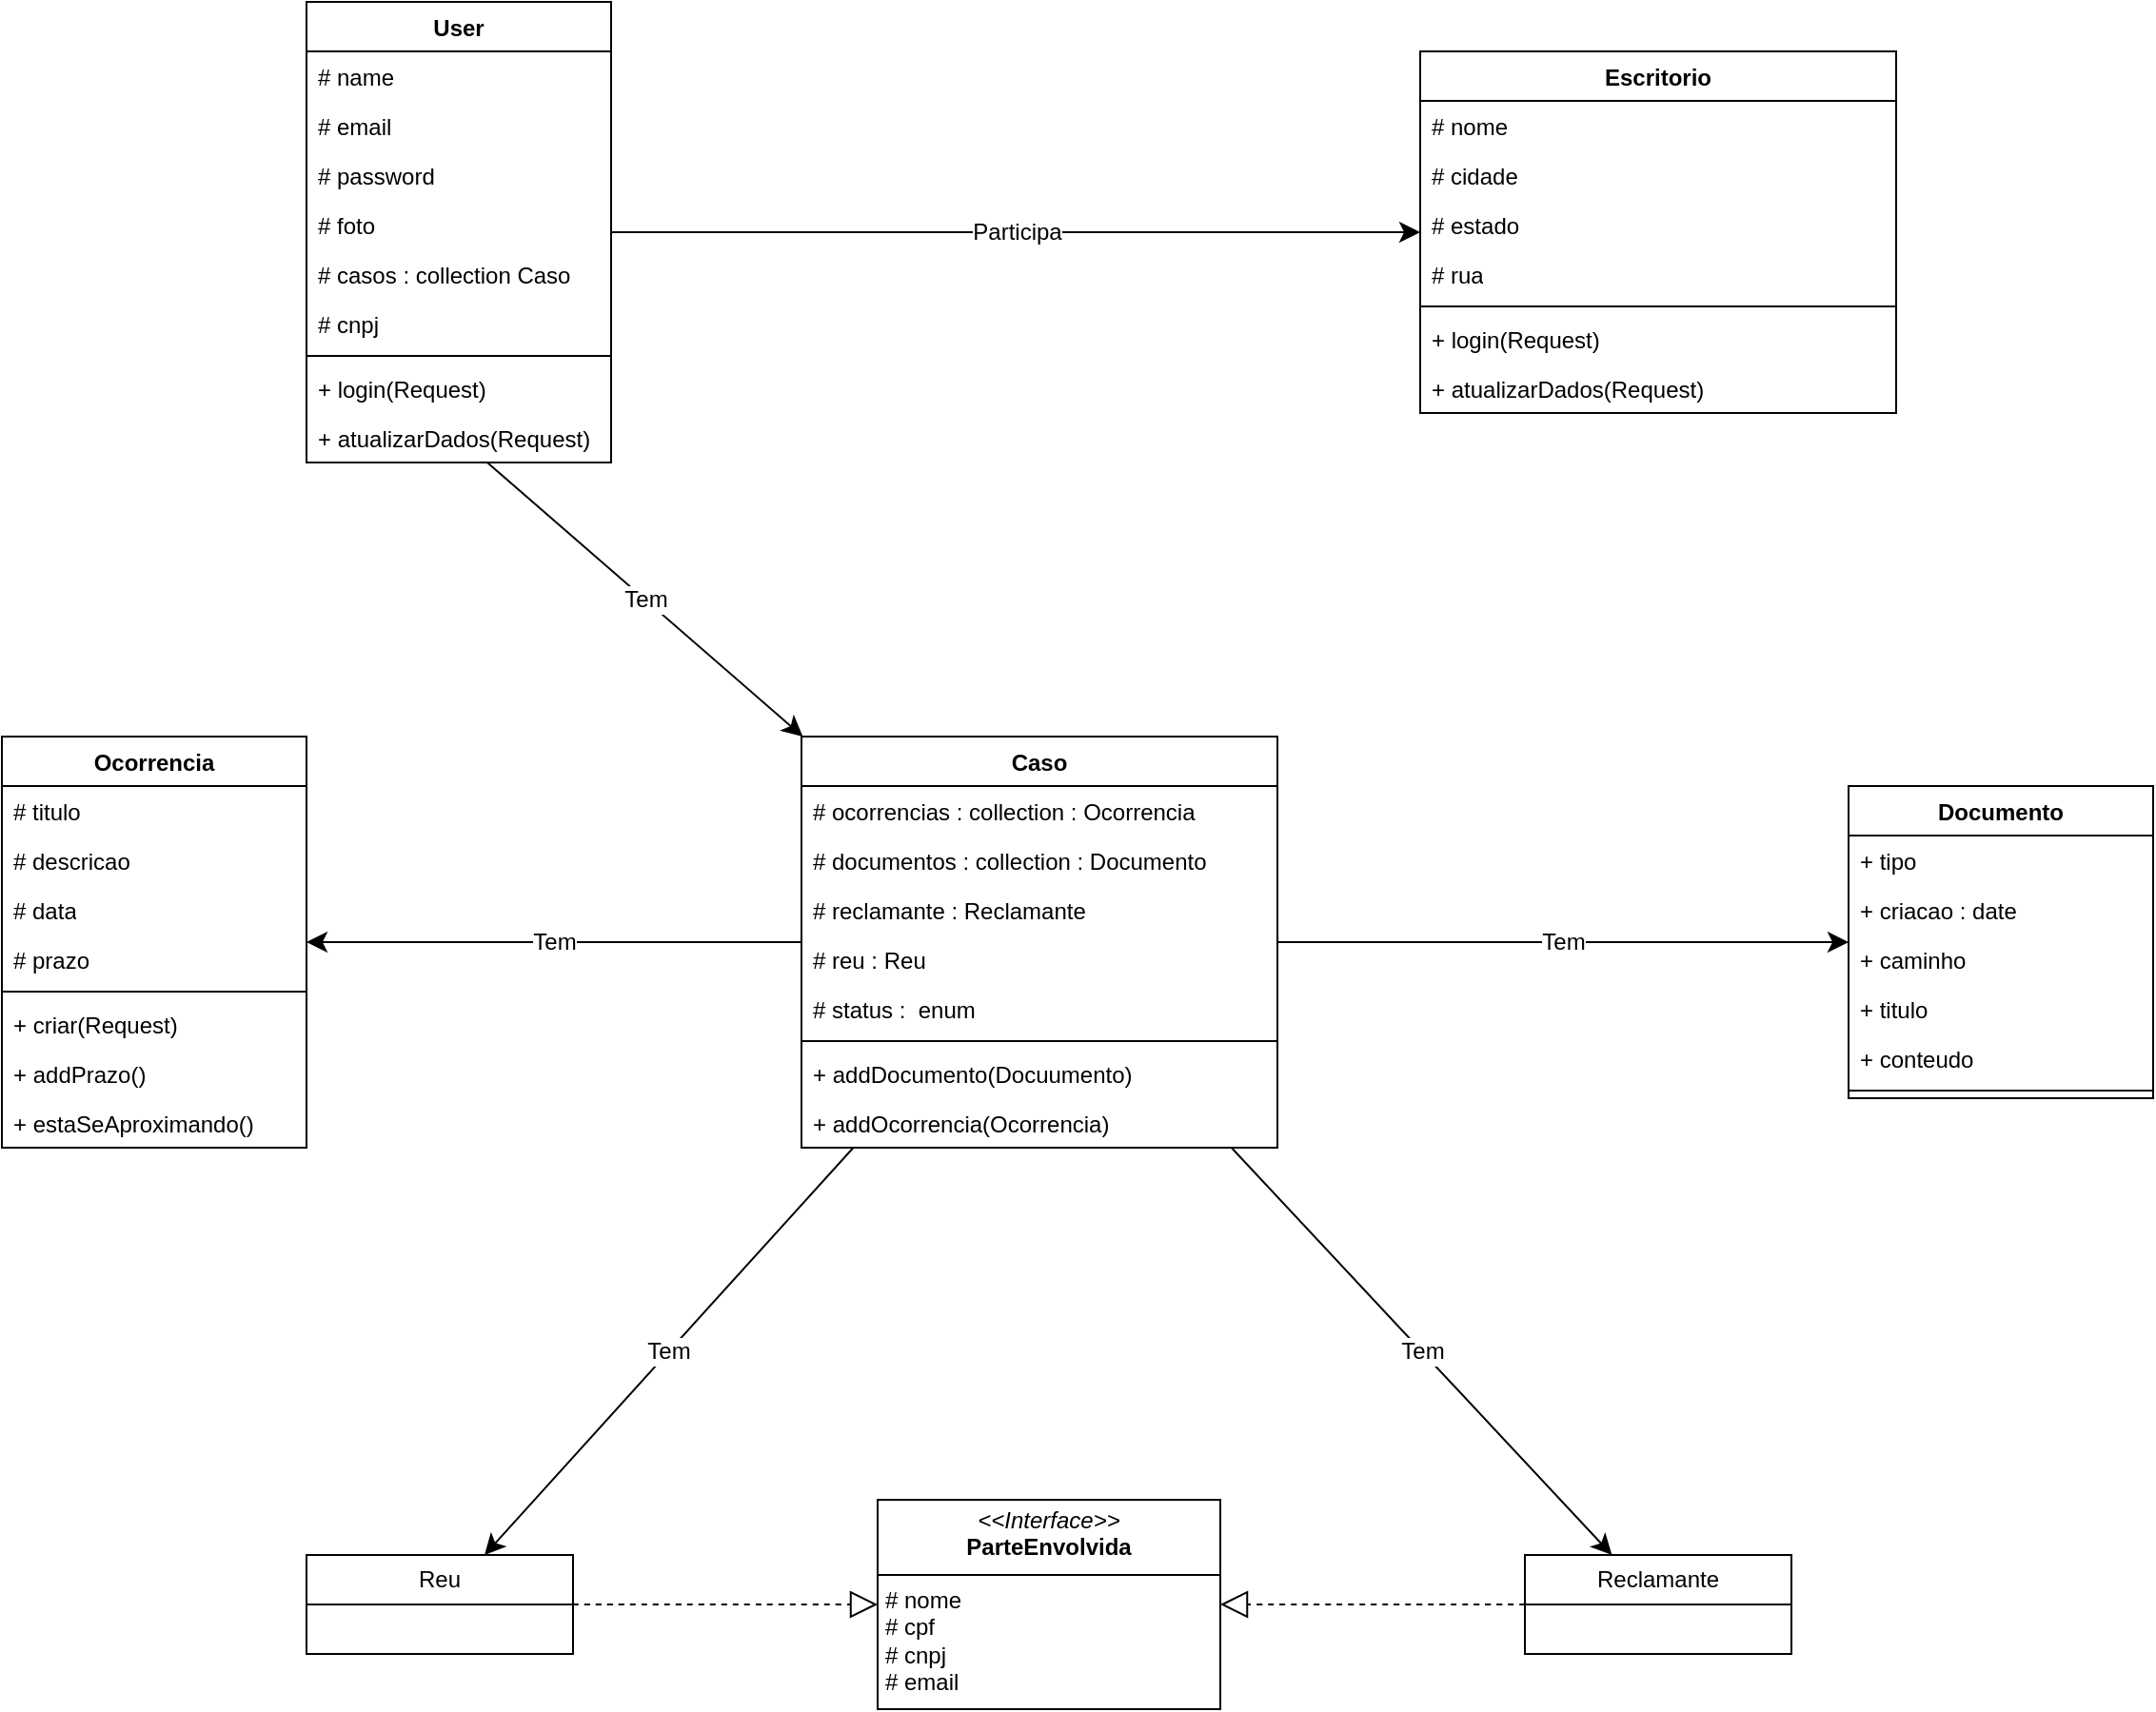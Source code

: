 <mxfile version="26.2.2">
  <diagram name="Página-1" id="TpHatPyR3FrPLHX_EbL4">
    <mxGraphModel dx="1999" dy="612" grid="1" gridSize="10" guides="1" tooltips="1" connect="1" arrows="1" fold="1" page="1" pageScale="1" pageWidth="827" pageHeight="1169" math="0" shadow="0">
      <root>
        <mxCell id="0" />
        <mxCell id="1" parent="0" />
        <mxCell id="ytm4e1ZYJpEO7YZgTedA-3" value="Participa" style="edgeStyle=none;curved=1;rounded=0;orthogonalLoop=1;jettySize=auto;html=1;fontSize=12;startSize=8;endSize=8;" edge="1" parent="1" source="cz2Y5AYXeU2RUNFiCwx_-1" target="cz2Y5AYXeU2RUNFiCwx_-36">
          <mxGeometry relative="1" as="geometry" />
        </mxCell>
        <mxCell id="cz2Y5AYXeU2RUNFiCwx_-1" value="User" style="swimlane;fontStyle=1;align=center;verticalAlign=top;childLayout=stackLayout;horizontal=1;startSize=26;horizontalStack=0;resizeParent=1;resizeParentMax=0;resizeLast=0;collapsible=1;marginBottom=0;whiteSpace=wrap;html=1;" parent="1" vertex="1">
          <mxGeometry x="-360" y="234" width="160" height="242" as="geometry" />
        </mxCell>
        <mxCell id="cz2Y5AYXeU2RUNFiCwx_-5" value="# name" style="text;strokeColor=none;fillColor=none;align=left;verticalAlign=top;spacingLeft=4;spacingRight=4;overflow=hidden;rotatable=0;points=[[0,0.5],[1,0.5]];portConstraint=eastwest;whiteSpace=wrap;html=1;" parent="cz2Y5AYXeU2RUNFiCwx_-1" vertex="1">
          <mxGeometry y="26" width="160" height="26" as="geometry" />
        </mxCell>
        <mxCell id="cz2Y5AYXeU2RUNFiCwx_-6" value="# email" style="text;strokeColor=none;fillColor=none;align=left;verticalAlign=top;spacingLeft=4;spacingRight=4;overflow=hidden;rotatable=0;points=[[0,0.5],[1,0.5]];portConstraint=eastwest;whiteSpace=wrap;html=1;" parent="cz2Y5AYXeU2RUNFiCwx_-1" vertex="1">
          <mxGeometry y="52" width="160" height="26" as="geometry" />
        </mxCell>
        <mxCell id="cz2Y5AYXeU2RUNFiCwx_-2" value="# password" style="text;strokeColor=none;fillColor=none;align=left;verticalAlign=top;spacingLeft=4;spacingRight=4;overflow=hidden;rotatable=0;points=[[0,0.5],[1,0.5]];portConstraint=eastwest;whiteSpace=wrap;html=1;" parent="cz2Y5AYXeU2RUNFiCwx_-1" vertex="1">
          <mxGeometry y="78" width="160" height="26" as="geometry" />
        </mxCell>
        <mxCell id="cz2Y5AYXeU2RUNFiCwx_-7" value="# foto" style="text;strokeColor=none;fillColor=none;align=left;verticalAlign=top;spacingLeft=4;spacingRight=4;overflow=hidden;rotatable=0;points=[[0,0.5],[1,0.5]];portConstraint=eastwest;whiteSpace=wrap;html=1;" parent="cz2Y5AYXeU2RUNFiCwx_-1" vertex="1">
          <mxGeometry y="104" width="160" height="26" as="geometry" />
        </mxCell>
        <mxCell id="ytm4e1ZYJpEO7YZgTedA-4" value="# casos : collection Caso" style="text;strokeColor=none;fillColor=none;align=left;verticalAlign=top;spacingLeft=4;spacingRight=4;overflow=hidden;rotatable=0;points=[[0,0.5],[1,0.5]];portConstraint=eastwest;whiteSpace=wrap;html=1;" vertex="1" parent="cz2Y5AYXeU2RUNFiCwx_-1">
          <mxGeometry y="130" width="160" height="26" as="geometry" />
        </mxCell>
        <mxCell id="ytm4e1ZYJpEO7YZgTedA-5" value="# cnpj" style="text;strokeColor=none;fillColor=none;align=left;verticalAlign=top;spacingLeft=4;spacingRight=4;overflow=hidden;rotatable=0;points=[[0,0.5],[1,0.5]];portConstraint=eastwest;whiteSpace=wrap;html=1;" vertex="1" parent="cz2Y5AYXeU2RUNFiCwx_-1">
          <mxGeometry y="156" width="160" height="26" as="geometry" />
        </mxCell>
        <mxCell id="cz2Y5AYXeU2RUNFiCwx_-3" value="" style="line;strokeWidth=1;fillColor=none;align=left;verticalAlign=middle;spacingTop=-1;spacingLeft=3;spacingRight=3;rotatable=0;labelPosition=right;points=[];portConstraint=eastwest;strokeColor=inherit;" parent="cz2Y5AYXeU2RUNFiCwx_-1" vertex="1">
          <mxGeometry y="182" width="160" height="8" as="geometry" />
        </mxCell>
        <mxCell id="cz2Y5AYXeU2RUNFiCwx_-4" value="+ login(Request)" style="text;strokeColor=none;fillColor=none;align=left;verticalAlign=top;spacingLeft=4;spacingRight=4;overflow=hidden;rotatable=0;points=[[0,0.5],[1,0.5]];portConstraint=eastwest;whiteSpace=wrap;html=1;" parent="cz2Y5AYXeU2RUNFiCwx_-1" vertex="1">
          <mxGeometry y="190" width="160" height="26" as="geometry" />
        </mxCell>
        <mxCell id="cz2Y5AYXeU2RUNFiCwx_-8" value="+ atualizarDados(Request)" style="text;strokeColor=none;fillColor=none;align=left;verticalAlign=top;spacingLeft=4;spacingRight=4;overflow=hidden;rotatable=0;points=[[0,0.5],[1,0.5]];portConstraint=eastwest;whiteSpace=wrap;html=1;" parent="cz2Y5AYXeU2RUNFiCwx_-1" vertex="1">
          <mxGeometry y="216" width="160" height="26" as="geometry" />
        </mxCell>
        <mxCell id="cz2Y5AYXeU2RUNFiCwx_-36" value="Escritorio" style="swimlane;fontStyle=1;align=center;verticalAlign=top;childLayout=stackLayout;horizontal=1;startSize=26;horizontalStack=0;resizeParent=1;resizeParentMax=0;resizeLast=0;collapsible=1;marginBottom=0;whiteSpace=wrap;html=1;" parent="1" vertex="1">
          <mxGeometry x="225" y="260" width="250" height="190" as="geometry" />
        </mxCell>
        <mxCell id="cz2Y5AYXeU2RUNFiCwx_-37" value="# nome" style="text;strokeColor=none;fillColor=none;align=left;verticalAlign=top;spacingLeft=4;spacingRight=4;overflow=hidden;rotatable=0;points=[[0,0.5],[1,0.5]];portConstraint=eastwest;whiteSpace=wrap;html=1;" parent="cz2Y5AYXeU2RUNFiCwx_-36" vertex="1">
          <mxGeometry y="26" width="250" height="26" as="geometry" />
        </mxCell>
        <mxCell id="cz2Y5AYXeU2RUNFiCwx_-39" value="# cidade" style="text;strokeColor=none;fillColor=none;align=left;verticalAlign=top;spacingLeft=4;spacingRight=4;overflow=hidden;rotatable=0;points=[[0,0.5],[1,0.5]];portConstraint=eastwest;whiteSpace=wrap;html=1;" parent="cz2Y5AYXeU2RUNFiCwx_-36" vertex="1">
          <mxGeometry y="52" width="250" height="26" as="geometry" />
        </mxCell>
        <mxCell id="cz2Y5AYXeU2RUNFiCwx_-40" value="# estado" style="text;strokeColor=none;fillColor=none;align=left;verticalAlign=top;spacingLeft=4;spacingRight=4;overflow=hidden;rotatable=0;points=[[0,0.5],[1,0.5]];portConstraint=eastwest;whiteSpace=wrap;html=1;" parent="cz2Y5AYXeU2RUNFiCwx_-36" vertex="1">
          <mxGeometry y="78" width="250" height="26" as="geometry" />
        </mxCell>
        <mxCell id="cz2Y5AYXeU2RUNFiCwx_-38" value="# rua" style="text;strokeColor=none;fillColor=none;align=left;verticalAlign=top;spacingLeft=4;spacingRight=4;overflow=hidden;rotatable=0;points=[[0,0.5],[1,0.5]];portConstraint=eastwest;whiteSpace=wrap;html=1;" parent="cz2Y5AYXeU2RUNFiCwx_-36" vertex="1">
          <mxGeometry y="104" width="250" height="26" as="geometry" />
        </mxCell>
        <mxCell id="cz2Y5AYXeU2RUNFiCwx_-41" value="" style="line;strokeWidth=1;fillColor=none;align=left;verticalAlign=middle;spacingTop=-1;spacingLeft=3;spacingRight=3;rotatable=0;labelPosition=right;points=[];portConstraint=eastwest;strokeColor=inherit;" parent="cz2Y5AYXeU2RUNFiCwx_-36" vertex="1">
          <mxGeometry y="130" width="250" height="8" as="geometry" />
        </mxCell>
        <mxCell id="cz2Y5AYXeU2RUNFiCwx_-42" value="+ login(Request)" style="text;strokeColor=none;fillColor=none;align=left;verticalAlign=top;spacingLeft=4;spacingRight=4;overflow=hidden;rotatable=0;points=[[0,0.5],[1,0.5]];portConstraint=eastwest;whiteSpace=wrap;html=1;" parent="cz2Y5AYXeU2RUNFiCwx_-36" vertex="1">
          <mxGeometry y="138" width="250" height="26" as="geometry" />
        </mxCell>
        <mxCell id="cz2Y5AYXeU2RUNFiCwx_-43" value="+ atualizarDados(Request)" style="text;strokeColor=none;fillColor=none;align=left;verticalAlign=top;spacingLeft=4;spacingRight=4;overflow=hidden;rotatable=0;points=[[0,0.5],[1,0.5]];portConstraint=eastwest;whiteSpace=wrap;html=1;" parent="cz2Y5AYXeU2RUNFiCwx_-36" vertex="1">
          <mxGeometry y="164" width="250" height="26" as="geometry" />
        </mxCell>
        <mxCell id="cz2Y5AYXeU2RUNFiCwx_-72" value="Tem" style="edgeStyle=none;curved=1;rounded=0;orthogonalLoop=1;jettySize=auto;html=1;fontSize=12;startSize=8;endSize=8;" parent="1" source="cz2Y5AYXeU2RUNFiCwx_-50" target="cz2Y5AYXeU2RUNFiCwx_-63" edge="1">
          <mxGeometry relative="1" as="geometry" />
        </mxCell>
        <mxCell id="cz2Y5AYXeU2RUNFiCwx_-91" value="Tem" style="edgeStyle=none;curved=1;rounded=0;orthogonalLoop=1;jettySize=auto;html=1;fontSize=12;startSize=8;endSize=8;" parent="1" source="cz2Y5AYXeU2RUNFiCwx_-50" target="cz2Y5AYXeU2RUNFiCwx_-82" edge="1">
          <mxGeometry relative="1" as="geometry" />
        </mxCell>
        <mxCell id="cz2Y5AYXeU2RUNFiCwx_-102" value="Tem" style="edgeStyle=none;curved=1;rounded=0;orthogonalLoop=1;jettySize=auto;html=1;fontSize=12;startSize=8;endSize=8;" parent="1" source="cz2Y5AYXeU2RUNFiCwx_-50" target="cz2Y5AYXeU2RUNFiCwx_-97" edge="1">
          <mxGeometry relative="1" as="geometry" />
        </mxCell>
        <mxCell id="cz2Y5AYXeU2RUNFiCwx_-103" value="Tem" style="edgeStyle=none;curved=1;rounded=0;orthogonalLoop=1;jettySize=auto;html=1;fontSize=12;startSize=8;endSize=8;" parent="1" source="cz2Y5AYXeU2RUNFiCwx_-50" target="cz2Y5AYXeU2RUNFiCwx_-101" edge="1">
          <mxGeometry relative="1" as="geometry" />
        </mxCell>
        <mxCell id="cz2Y5AYXeU2RUNFiCwx_-50" value="Caso" style="swimlane;fontStyle=1;align=center;verticalAlign=top;childLayout=stackLayout;horizontal=1;startSize=26;horizontalStack=0;resizeParent=1;resizeParentMax=0;resizeLast=0;collapsible=1;marginBottom=0;whiteSpace=wrap;html=1;" parent="1" vertex="1">
          <mxGeometry x="-100" y="620" width="250" height="216" as="geometry" />
        </mxCell>
        <mxCell id="cz2Y5AYXeU2RUNFiCwx_-51" value="# ocorrencias : collection : Ocorrencia" style="text;strokeColor=none;fillColor=none;align=left;verticalAlign=top;spacingLeft=4;spacingRight=4;overflow=hidden;rotatable=0;points=[[0,0.5],[1,0.5]];portConstraint=eastwest;whiteSpace=wrap;html=1;" parent="cz2Y5AYXeU2RUNFiCwx_-50" vertex="1">
          <mxGeometry y="26" width="250" height="26" as="geometry" />
        </mxCell>
        <mxCell id="cz2Y5AYXeU2RUNFiCwx_-54" value="# documentos : collection : Documento" style="text;strokeColor=none;fillColor=none;align=left;verticalAlign=top;spacingLeft=4;spacingRight=4;overflow=hidden;rotatable=0;points=[[0,0.5],[1,0.5]];portConstraint=eastwest;whiteSpace=wrap;html=1;" parent="cz2Y5AYXeU2RUNFiCwx_-50" vertex="1">
          <mxGeometry y="52" width="250" height="26" as="geometry" />
        </mxCell>
        <mxCell id="cz2Y5AYXeU2RUNFiCwx_-56" value="# reclamante : Reclamante" style="text;strokeColor=none;fillColor=none;align=left;verticalAlign=top;spacingLeft=4;spacingRight=4;overflow=hidden;rotatable=0;points=[[0,0.5],[1,0.5]];portConstraint=eastwest;whiteSpace=wrap;html=1;" parent="cz2Y5AYXeU2RUNFiCwx_-50" vertex="1">
          <mxGeometry y="78" width="250" height="26" as="geometry" />
        </mxCell>
        <mxCell id="cz2Y5AYXeU2RUNFiCwx_-55" value="# reu : Reu" style="text;strokeColor=none;fillColor=none;align=left;verticalAlign=top;spacingLeft=4;spacingRight=4;overflow=hidden;rotatable=0;points=[[0,0.5],[1,0.5]];portConstraint=eastwest;whiteSpace=wrap;html=1;" parent="cz2Y5AYXeU2RUNFiCwx_-50" vertex="1">
          <mxGeometry y="104" width="250" height="26" as="geometry" />
        </mxCell>
        <mxCell id="cz2Y5AYXeU2RUNFiCwx_-57" value="# status :&amp;nbsp; enum" style="text;strokeColor=none;fillColor=none;align=left;verticalAlign=top;spacingLeft=4;spacingRight=4;overflow=hidden;rotatable=0;points=[[0,0.5],[1,0.5]];portConstraint=eastwest;whiteSpace=wrap;html=1;" parent="cz2Y5AYXeU2RUNFiCwx_-50" vertex="1">
          <mxGeometry y="130" width="250" height="26" as="geometry" />
        </mxCell>
        <mxCell id="cz2Y5AYXeU2RUNFiCwx_-52" value="" style="line;strokeWidth=1;fillColor=none;align=left;verticalAlign=middle;spacingTop=-1;spacingLeft=3;spacingRight=3;rotatable=0;labelPosition=right;points=[];portConstraint=eastwest;strokeColor=inherit;" parent="cz2Y5AYXeU2RUNFiCwx_-50" vertex="1">
          <mxGeometry y="156" width="250" height="8" as="geometry" />
        </mxCell>
        <mxCell id="cz2Y5AYXeU2RUNFiCwx_-53" value="+ addDocumento(Docuumento)" style="text;strokeColor=none;fillColor=none;align=left;verticalAlign=top;spacingLeft=4;spacingRight=4;overflow=hidden;rotatable=0;points=[[0,0.5],[1,0.5]];portConstraint=eastwest;whiteSpace=wrap;html=1;" parent="cz2Y5AYXeU2RUNFiCwx_-50" vertex="1">
          <mxGeometry y="164" width="250" height="26" as="geometry" />
        </mxCell>
        <mxCell id="cz2Y5AYXeU2RUNFiCwx_-58" value="+ addOcorrencia(Ocorrencia)" style="text;strokeColor=none;fillColor=none;align=left;verticalAlign=top;spacingLeft=4;spacingRight=4;overflow=hidden;rotatable=0;points=[[0,0.5],[1,0.5]];portConstraint=eastwest;whiteSpace=wrap;html=1;" parent="cz2Y5AYXeU2RUNFiCwx_-50" vertex="1">
          <mxGeometry y="190" width="250" height="26" as="geometry" />
        </mxCell>
        <mxCell id="cz2Y5AYXeU2RUNFiCwx_-63" value="Ocorrencia" style="swimlane;fontStyle=1;align=center;verticalAlign=top;childLayout=stackLayout;horizontal=1;startSize=26;horizontalStack=0;resizeParent=1;resizeParentMax=0;resizeLast=0;collapsible=1;marginBottom=0;whiteSpace=wrap;html=1;" parent="1" vertex="1">
          <mxGeometry x="-520" y="620" width="160" height="216" as="geometry" />
        </mxCell>
        <mxCell id="cz2Y5AYXeU2RUNFiCwx_-64" value="# titulo" style="text;strokeColor=none;fillColor=none;align=left;verticalAlign=top;spacingLeft=4;spacingRight=4;overflow=hidden;rotatable=0;points=[[0,0.5],[1,0.5]];portConstraint=eastwest;whiteSpace=wrap;html=1;" parent="cz2Y5AYXeU2RUNFiCwx_-63" vertex="1">
          <mxGeometry y="26" width="160" height="26" as="geometry" />
        </mxCell>
        <mxCell id="cz2Y5AYXeU2RUNFiCwx_-67" value="# descricao" style="text;strokeColor=none;fillColor=none;align=left;verticalAlign=top;spacingLeft=4;spacingRight=4;overflow=hidden;rotatable=0;points=[[0,0.5],[1,0.5]];portConstraint=eastwest;whiteSpace=wrap;html=1;" parent="cz2Y5AYXeU2RUNFiCwx_-63" vertex="1">
          <mxGeometry y="52" width="160" height="26" as="geometry" />
        </mxCell>
        <mxCell id="cz2Y5AYXeU2RUNFiCwx_-68" value="# data" style="text;strokeColor=none;fillColor=none;align=left;verticalAlign=top;spacingLeft=4;spacingRight=4;overflow=hidden;rotatable=0;points=[[0,0.5],[1,0.5]];portConstraint=eastwest;whiteSpace=wrap;html=1;" parent="cz2Y5AYXeU2RUNFiCwx_-63" vertex="1">
          <mxGeometry y="78" width="160" height="26" as="geometry" />
        </mxCell>
        <mxCell id="cz2Y5AYXeU2RUNFiCwx_-69" value="# prazo" style="text;strokeColor=none;fillColor=none;align=left;verticalAlign=top;spacingLeft=4;spacingRight=4;overflow=hidden;rotatable=0;points=[[0,0.5],[1,0.5]];portConstraint=eastwest;whiteSpace=wrap;html=1;" parent="cz2Y5AYXeU2RUNFiCwx_-63" vertex="1">
          <mxGeometry y="104" width="160" height="26" as="geometry" />
        </mxCell>
        <mxCell id="cz2Y5AYXeU2RUNFiCwx_-65" value="" style="line;strokeWidth=1;fillColor=none;align=left;verticalAlign=middle;spacingTop=-1;spacingLeft=3;spacingRight=3;rotatable=0;labelPosition=right;points=[];portConstraint=eastwest;strokeColor=inherit;" parent="cz2Y5AYXeU2RUNFiCwx_-63" vertex="1">
          <mxGeometry y="130" width="160" height="8" as="geometry" />
        </mxCell>
        <mxCell id="cz2Y5AYXeU2RUNFiCwx_-66" value="+ criar(Request)" style="text;strokeColor=none;fillColor=none;align=left;verticalAlign=top;spacingLeft=4;spacingRight=4;overflow=hidden;rotatable=0;points=[[0,0.5],[1,0.5]];portConstraint=eastwest;whiteSpace=wrap;html=1;" parent="cz2Y5AYXeU2RUNFiCwx_-63" vertex="1">
          <mxGeometry y="138" width="160" height="26" as="geometry" />
        </mxCell>
        <mxCell id="cz2Y5AYXeU2RUNFiCwx_-70" value="+ addPrazo()" style="text;strokeColor=none;fillColor=none;align=left;verticalAlign=top;spacingLeft=4;spacingRight=4;overflow=hidden;rotatable=0;points=[[0,0.5],[1,0.5]];portConstraint=eastwest;whiteSpace=wrap;html=1;" parent="cz2Y5AYXeU2RUNFiCwx_-63" vertex="1">
          <mxGeometry y="164" width="160" height="26" as="geometry" />
        </mxCell>
        <mxCell id="cz2Y5AYXeU2RUNFiCwx_-71" value="+ estaSeAproximando()" style="text;strokeColor=none;fillColor=none;align=left;verticalAlign=top;spacingLeft=4;spacingRight=4;overflow=hidden;rotatable=0;points=[[0,0.5],[1,0.5]];portConstraint=eastwest;whiteSpace=wrap;html=1;" parent="cz2Y5AYXeU2RUNFiCwx_-63" vertex="1">
          <mxGeometry y="190" width="160" height="26" as="geometry" />
        </mxCell>
        <mxCell id="cz2Y5AYXeU2RUNFiCwx_-82" value="Documento" style="swimlane;fontStyle=1;align=center;verticalAlign=top;childLayout=stackLayout;horizontal=1;startSize=26;horizontalStack=0;resizeParent=1;resizeParentMax=0;resizeLast=0;collapsible=1;marginBottom=0;whiteSpace=wrap;html=1;" parent="1" vertex="1">
          <mxGeometry x="450" y="646" width="160" height="164" as="geometry" />
        </mxCell>
        <mxCell id="cz2Y5AYXeU2RUNFiCwx_-83" value="+ tipo" style="text;strokeColor=none;fillColor=none;align=left;verticalAlign=top;spacingLeft=4;spacingRight=4;overflow=hidden;rotatable=0;points=[[0,0.5],[1,0.5]];portConstraint=eastwest;whiteSpace=wrap;html=1;" parent="cz2Y5AYXeU2RUNFiCwx_-82" vertex="1">
          <mxGeometry y="26" width="160" height="26" as="geometry" />
        </mxCell>
        <mxCell id="cz2Y5AYXeU2RUNFiCwx_-87" value="+ criacao : date" style="text;strokeColor=none;fillColor=none;align=left;verticalAlign=top;spacingLeft=4;spacingRight=4;overflow=hidden;rotatable=0;points=[[0,0.5],[1,0.5]];portConstraint=eastwest;whiteSpace=wrap;html=1;" parent="cz2Y5AYXeU2RUNFiCwx_-82" vertex="1">
          <mxGeometry y="52" width="160" height="26" as="geometry" />
        </mxCell>
        <mxCell id="oOwPTbkBHQnU6VfPbYMr-1" value="+ caminho" style="text;strokeColor=none;fillColor=none;align=left;verticalAlign=top;spacingLeft=4;spacingRight=4;overflow=hidden;rotatable=0;points=[[0,0.5],[1,0.5]];portConstraint=eastwest;whiteSpace=wrap;html=1;" parent="cz2Y5AYXeU2RUNFiCwx_-82" vertex="1">
          <mxGeometry y="78" width="160" height="26" as="geometry" />
        </mxCell>
        <mxCell id="cz2Y5AYXeU2RUNFiCwx_-88" value="+ titulo" style="text;strokeColor=none;fillColor=none;align=left;verticalAlign=top;spacingLeft=4;spacingRight=4;overflow=hidden;rotatable=0;points=[[0,0.5],[1,0.5]];portConstraint=eastwest;whiteSpace=wrap;html=1;" parent="cz2Y5AYXeU2RUNFiCwx_-82" vertex="1">
          <mxGeometry y="104" width="160" height="26" as="geometry" />
        </mxCell>
        <mxCell id="cz2Y5AYXeU2RUNFiCwx_-89" value="+ conteudo" style="text;strokeColor=none;fillColor=none;align=left;verticalAlign=top;spacingLeft=4;spacingRight=4;overflow=hidden;rotatable=0;points=[[0,0.5],[1,0.5]];portConstraint=eastwest;whiteSpace=wrap;html=1;" parent="cz2Y5AYXeU2RUNFiCwx_-82" vertex="1">
          <mxGeometry y="130" width="160" height="26" as="geometry" />
        </mxCell>
        <mxCell id="cz2Y5AYXeU2RUNFiCwx_-84" value="" style="line;strokeWidth=1;fillColor=none;align=left;verticalAlign=middle;spacingTop=-1;spacingLeft=3;spacingRight=3;rotatable=0;labelPosition=right;points=[];portConstraint=eastwest;strokeColor=inherit;" parent="cz2Y5AYXeU2RUNFiCwx_-82" vertex="1">
          <mxGeometry y="156" width="160" height="8" as="geometry" />
        </mxCell>
        <mxCell id="cz2Y5AYXeU2RUNFiCwx_-92" value="&lt;p style=&quot;margin:0px;margin-top:4px;text-align:center;&quot;&gt;&lt;i&gt;&amp;lt;&amp;lt;Interface&amp;gt;&amp;gt;&lt;/i&gt;&lt;br&gt;&lt;b&gt;ParteEnvolvida&lt;/b&gt;&lt;/p&gt;&lt;hr size=&quot;1&quot; style=&quot;border-style:solid;&quot;&gt;&lt;p style=&quot;margin:0px;margin-left:4px;&quot;&gt;# nome&lt;br&gt;# cpf&lt;/p&gt;&lt;p style=&quot;margin:0px;margin-left:4px;&quot;&gt;# cnpj&lt;/p&gt;&lt;p style=&quot;margin:0px;margin-left:4px;&quot;&gt;# email&lt;/p&gt;&lt;p style=&quot;margin:0px;margin-left:4px;&quot;&gt;&lt;br&gt;&lt;/p&gt;" style="verticalAlign=top;align=left;overflow=fill;html=1;whiteSpace=wrap;" parent="1" vertex="1">
          <mxGeometry x="-60" y="1021" width="180" height="110" as="geometry" />
        </mxCell>
        <mxCell id="cz2Y5AYXeU2RUNFiCwx_-97" value="Reu" style="swimlane;fontStyle=0;childLayout=stackLayout;horizontal=1;startSize=26;fillColor=none;horizontalStack=0;resizeParent=1;resizeParentMax=0;resizeLast=0;collapsible=1;marginBottom=0;whiteSpace=wrap;html=1;" parent="1" vertex="1">
          <mxGeometry x="-360" y="1050" width="140" height="52" as="geometry" />
        </mxCell>
        <mxCell id="cz2Y5AYXeU2RUNFiCwx_-101" value="Reclamante" style="swimlane;fontStyle=0;childLayout=stackLayout;horizontal=1;startSize=26;fillColor=none;horizontalStack=0;resizeParent=1;resizeParentMax=0;resizeLast=0;collapsible=1;marginBottom=0;whiteSpace=wrap;html=1;" parent="1" vertex="1">
          <mxGeometry x="280" y="1050" width="140" height="52" as="geometry" />
        </mxCell>
        <mxCell id="cz2Y5AYXeU2RUNFiCwx_-104" value="" style="endArrow=block;dashed=1;endFill=0;endSize=12;html=1;rounded=0;fontSize=12;curved=1;" parent="1" source="cz2Y5AYXeU2RUNFiCwx_-97" target="cz2Y5AYXeU2RUNFiCwx_-92" edge="1">
          <mxGeometry width="160" relative="1" as="geometry">
            <mxPoint x="-160" y="1000" as="sourcePoint" />
            <mxPoint y="1000" as="targetPoint" />
          </mxGeometry>
        </mxCell>
        <mxCell id="cz2Y5AYXeU2RUNFiCwx_-105" value="" style="endArrow=block;dashed=1;endFill=0;endSize=12;html=1;rounded=0;fontSize=12;curved=1;" parent="1" source="cz2Y5AYXeU2RUNFiCwx_-101" target="cz2Y5AYXeU2RUNFiCwx_-92" edge="1">
          <mxGeometry width="160" relative="1" as="geometry">
            <mxPoint x="100" y="1010" as="sourcePoint" />
            <mxPoint x="260" y="1025" as="targetPoint" />
            <Array as="points" />
          </mxGeometry>
        </mxCell>
        <mxCell id="ytm4e1ZYJpEO7YZgTedA-2" value="Tem" style="edgeStyle=none;curved=1;rounded=0;orthogonalLoop=1;jettySize=auto;html=1;fontSize=12;startSize=8;endSize=8;" edge="1" parent="1" source="cz2Y5AYXeU2RUNFiCwx_-8" target="cz2Y5AYXeU2RUNFiCwx_-50">
          <mxGeometry relative="1" as="geometry" />
        </mxCell>
      </root>
    </mxGraphModel>
  </diagram>
</mxfile>
